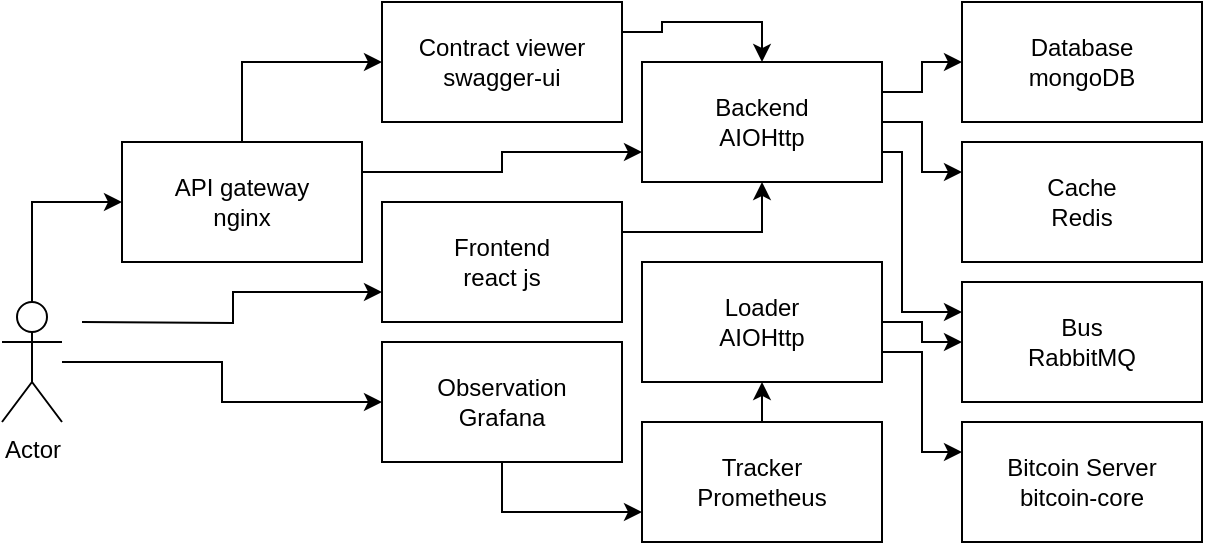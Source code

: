 <mxfile version="12.9.9" type="device"><diagram name="Page-1" id="e7e014a7-5840-1c2e-5031-d8a46d1fe8dd"><mxGraphModel dx="868" dy="511" grid="1" gridSize="10" guides="1" tooltips="1" connect="1" arrows="1" fold="1" page="1" pageScale="1" pageWidth="1169" pageHeight="826" background="#ffffff" math="0" shadow="0"><root><mxCell id="0"/><mxCell id="1" parent="0"/><mxCell id="ddKrJkGaCE6Puob1WDxm-47" style="edgeStyle=orthogonalEdgeStyle;rounded=0;orthogonalLoop=1;jettySize=auto;html=1;exitX=0.5;exitY=0;exitDx=0;exitDy=0;entryX=0;entryY=0.5;entryDx=0;entryDy=0;" parent="1" source="ddKrJkGaCE6Puob1WDxm-41" target="ddKrJkGaCE6Puob1WDxm-42" edge="1"><mxGeometry relative="1" as="geometry"/></mxCell><mxCell id="aHd1KmpECR4avzveq3xX-4" style="edgeStyle=orthogonalEdgeStyle;rounded=0;orthogonalLoop=1;jettySize=auto;html=1;exitX=1;exitY=0.25;exitDx=0;exitDy=0;entryX=0;entryY=0.75;entryDx=0;entryDy=0;" parent="1" source="ddKrJkGaCE6Puob1WDxm-41" target="ddKrJkGaCE6Puob1WDxm-43" edge="1"><mxGeometry relative="1" as="geometry"/></mxCell><mxCell id="ddKrJkGaCE6Puob1WDxm-41" value="&lt;div&gt;API gateway&lt;/div&gt;&lt;div&gt;nginx&lt;br&gt;&lt;/div&gt;" style="rounded=0;whiteSpace=wrap;html=1;" parent="1" vertex="1"><mxGeometry x="90" y="80" width="120" height="60" as="geometry"/></mxCell><mxCell id="0R3xVjMcmieYRQOXR0cQ-1" style="edgeStyle=orthogonalEdgeStyle;rounded=0;orthogonalLoop=1;jettySize=auto;html=1;entryX=0.5;entryY=0;entryDx=0;entryDy=0;exitX=1;exitY=0.25;exitDx=0;exitDy=0;" parent="1" source="ddKrJkGaCE6Puob1WDxm-42" target="ddKrJkGaCE6Puob1WDxm-43" edge="1"><mxGeometry relative="1" as="geometry"/></mxCell><mxCell id="ddKrJkGaCE6Puob1WDxm-42" value="&lt;div&gt;Contract viewer&lt;br&gt;&lt;/div&gt;&lt;div&gt;swagger-ui&lt;/div&gt;" style="rounded=0;whiteSpace=wrap;html=1;" parent="1" vertex="1"><mxGeometry x="220" y="10" width="120" height="60" as="geometry"/></mxCell><mxCell id="ddKrJkGaCE6Puob1WDxm-49" style="edgeStyle=orthogonalEdgeStyle;rounded=0;orthogonalLoop=1;jettySize=auto;html=1;exitX=1;exitY=0.25;exitDx=0;exitDy=0;entryX=0;entryY=0.5;entryDx=0;entryDy=0;" parent="1" source="ddKrJkGaCE6Puob1WDxm-43" target="ddKrJkGaCE6Puob1WDxm-48" edge="1"><mxGeometry relative="1" as="geometry"/></mxCell><mxCell id="xa-kPg6tN9VHol4U2A1r-14" style="edgeStyle=orthogonalEdgeStyle;rounded=0;orthogonalLoop=1;jettySize=auto;html=1;exitX=1;exitY=0.75;exitDx=0;exitDy=0;entryX=0;entryY=0.25;entryDx=0;entryDy=0;" parent="1" source="ddKrJkGaCE6Puob1WDxm-43" target="xa-kPg6tN9VHol4U2A1r-1" edge="1"><mxGeometry relative="1" as="geometry"><Array as="points"><mxPoint x="480" y="85"/><mxPoint x="480" y="165"/></Array></mxGeometry></mxCell><mxCell id="MdrqwmPzKgTMh-c6M6OE-3" style="edgeStyle=orthogonalEdgeStyle;rounded=0;orthogonalLoop=1;jettySize=auto;html=1;exitX=1;exitY=0.5;exitDx=0;exitDy=0;entryX=0;entryY=0.25;entryDx=0;entryDy=0;" parent="1" source="ddKrJkGaCE6Puob1WDxm-43" target="MdrqwmPzKgTMh-c6M6OE-1" edge="1"><mxGeometry relative="1" as="geometry"/></mxCell><mxCell id="ddKrJkGaCE6Puob1WDxm-43" value="&lt;div&gt;Backend&lt;/div&gt;&lt;div&gt;AIOHttp&lt;br&gt;&lt;/div&gt;" style="rounded=0;whiteSpace=wrap;html=1;" parent="1" vertex="1"><mxGeometry x="350" y="40" width="120" height="60" as="geometry"/></mxCell><mxCell id="ddKrJkGaCE6Puob1WDxm-53" style="edgeStyle=orthogonalEdgeStyle;rounded=0;orthogonalLoop=1;jettySize=auto;html=1;exitX=0.5;exitY=0;exitDx=0;exitDy=0;exitPerimeter=0;entryX=0;entryY=0.5;entryDx=0;entryDy=0;" parent="1" source="ddKrJkGaCE6Puob1WDxm-44" target="ddKrJkGaCE6Puob1WDxm-41" edge="1"><mxGeometry relative="1" as="geometry"/></mxCell><mxCell id="aHd1KmpECR4avzveq3xX-2" style="edgeStyle=orthogonalEdgeStyle;rounded=0;orthogonalLoop=1;jettySize=auto;html=1;entryX=0;entryY=0.75;entryDx=0;entryDy=0;" parent="1" target="aHd1KmpECR4avzveq3xX-1" edge="1"><mxGeometry relative="1" as="geometry"><mxPoint x="70" y="170" as="sourcePoint"/></mxGeometry></mxCell><mxCell id="XHvtXInxhrLkXa9qfGCa-8" style="edgeStyle=orthogonalEdgeStyle;rounded=0;orthogonalLoop=1;jettySize=auto;html=1;entryX=0;entryY=0.5;entryDx=0;entryDy=0;" edge="1" parent="1" source="ddKrJkGaCE6Puob1WDxm-44" target="XHvtXInxhrLkXa9qfGCa-2"><mxGeometry relative="1" as="geometry"/></mxCell><mxCell id="ddKrJkGaCE6Puob1WDxm-44" value="Actor" style="shape=umlActor;verticalLabelPosition=bottom;labelBackgroundColor=#ffffff;verticalAlign=top;html=1;outlineConnect=0;" parent="1" vertex="1"><mxGeometry x="30" y="160" width="30" height="60" as="geometry"/></mxCell><mxCell id="ddKrJkGaCE6Puob1WDxm-48" value="&lt;div&gt;Database&lt;/div&gt;&lt;div&gt;mongoDB&lt;br&gt;&lt;/div&gt;" style="rounded=0;whiteSpace=wrap;html=1;" parent="1" vertex="1"><mxGeometry x="510" y="10" width="120" height="60" as="geometry"/></mxCell><mxCell id="xa-kPg6tN9VHol4U2A1r-1" value="&lt;div&gt;B&lt;span&gt;us&lt;/span&gt;&lt;/div&gt;&lt;div&gt;RabbitMQ&lt;/div&gt;" style="rounded=0;whiteSpace=wrap;html=1;" parent="1" vertex="1"><mxGeometry x="510" y="150" width="120" height="60" as="geometry"/></mxCell><mxCell id="xa-kPg6tN9VHol4U2A1r-15" style="edgeStyle=orthogonalEdgeStyle;rounded=0;orthogonalLoop=1;jettySize=auto;html=1;exitX=1;exitY=0.5;exitDx=0;exitDy=0;entryX=0;entryY=0.5;entryDx=0;entryDy=0;" parent="1" source="xa-kPg6tN9VHol4U2A1r-3" target="xa-kPg6tN9VHol4U2A1r-1" edge="1"><mxGeometry relative="1" as="geometry"/></mxCell><mxCell id="xa-kPg6tN9VHol4U2A1r-17" style="edgeStyle=orthogonalEdgeStyle;rounded=0;orthogonalLoop=1;jettySize=auto;html=1;exitX=1;exitY=0.75;exitDx=0;exitDy=0;entryX=0;entryY=0.25;entryDx=0;entryDy=0;" parent="1" source="xa-kPg6tN9VHol4U2A1r-3" target="xa-kPg6tN9VHol4U2A1r-16" edge="1"><mxGeometry relative="1" as="geometry"/></mxCell><mxCell id="xa-kPg6tN9VHol4U2A1r-3" value="&lt;div&gt;&lt;span&gt;Loader&lt;/span&gt;&lt;/div&gt;&lt;div&gt;AIOHttp&lt;br&gt;&lt;/div&gt;" style="rounded=0;whiteSpace=wrap;html=1;" parent="1" vertex="1"><mxGeometry x="350" y="140" width="120" height="60" as="geometry"/></mxCell><mxCell id="xa-kPg6tN9VHol4U2A1r-16" value="&lt;div&gt;Bitcoin Server&lt;br&gt;&lt;/div&gt;&lt;div&gt;bitcoin-core&lt;/div&gt;" style="rounded=0;whiteSpace=wrap;html=1;" parent="1" vertex="1"><mxGeometry x="510" y="220" width="120" height="60" as="geometry"/></mxCell><mxCell id="XHvtXInxhrLkXa9qfGCa-1" style="edgeStyle=orthogonalEdgeStyle;rounded=0;orthogonalLoop=1;jettySize=auto;html=1;exitX=1;exitY=0.25;exitDx=0;exitDy=0;entryX=0.5;entryY=1;entryDx=0;entryDy=0;" edge="1" parent="1" source="aHd1KmpECR4avzveq3xX-1" target="ddKrJkGaCE6Puob1WDxm-43"><mxGeometry relative="1" as="geometry"/></mxCell><mxCell id="aHd1KmpECR4avzveq3xX-1" value="&lt;div&gt;Frontend&lt;br&gt;&lt;/div&gt;&lt;div&gt;react js&lt;/div&gt;" style="rounded=0;whiteSpace=wrap;html=1;" parent="1" vertex="1"><mxGeometry x="220" y="110" width="120" height="60" as="geometry"/></mxCell><mxCell id="MdrqwmPzKgTMh-c6M6OE-1" value="&lt;div&gt;Cache&lt;/div&gt;&lt;div&gt;Redis&lt;/div&gt;" style="rounded=0;whiteSpace=wrap;html=1;" parent="1" vertex="1"><mxGeometry x="510" y="80" width="120" height="60" as="geometry"/></mxCell><mxCell id="XHvtXInxhrLkXa9qfGCa-7" style="edgeStyle=orthogonalEdgeStyle;rounded=0;orthogonalLoop=1;jettySize=auto;html=1;exitX=0.5;exitY=1;exitDx=0;exitDy=0;entryX=0;entryY=0.75;entryDx=0;entryDy=0;" edge="1" parent="1" source="XHvtXInxhrLkXa9qfGCa-2" target="XHvtXInxhrLkXa9qfGCa-3"><mxGeometry relative="1" as="geometry"/></mxCell><mxCell id="XHvtXInxhrLkXa9qfGCa-2" value="&lt;div&gt;Observation&lt;/div&gt;&lt;div&gt;Grafana&lt;/div&gt;" style="rounded=0;whiteSpace=wrap;html=1;" vertex="1" parent="1"><mxGeometry x="220" y="180" width="120" height="60" as="geometry"/></mxCell><mxCell id="XHvtXInxhrLkXa9qfGCa-6" style="edgeStyle=orthogonalEdgeStyle;rounded=0;orthogonalLoop=1;jettySize=auto;html=1;exitX=0.5;exitY=0;exitDx=0;exitDy=0;entryX=0.5;entryY=1;entryDx=0;entryDy=0;" edge="1" parent="1" source="XHvtXInxhrLkXa9qfGCa-3" target="xa-kPg6tN9VHol4U2A1r-3"><mxGeometry relative="1" as="geometry"/></mxCell><mxCell id="XHvtXInxhrLkXa9qfGCa-3" value="&lt;div&gt;Tracker&lt;/div&gt;&lt;div&gt;Prometheus&lt;/div&gt;" style="rounded=0;whiteSpace=wrap;html=1;" vertex="1" parent="1"><mxGeometry x="350" y="220" width="120" height="60" as="geometry"/></mxCell></root></mxGraphModel></diagram></mxfile>
